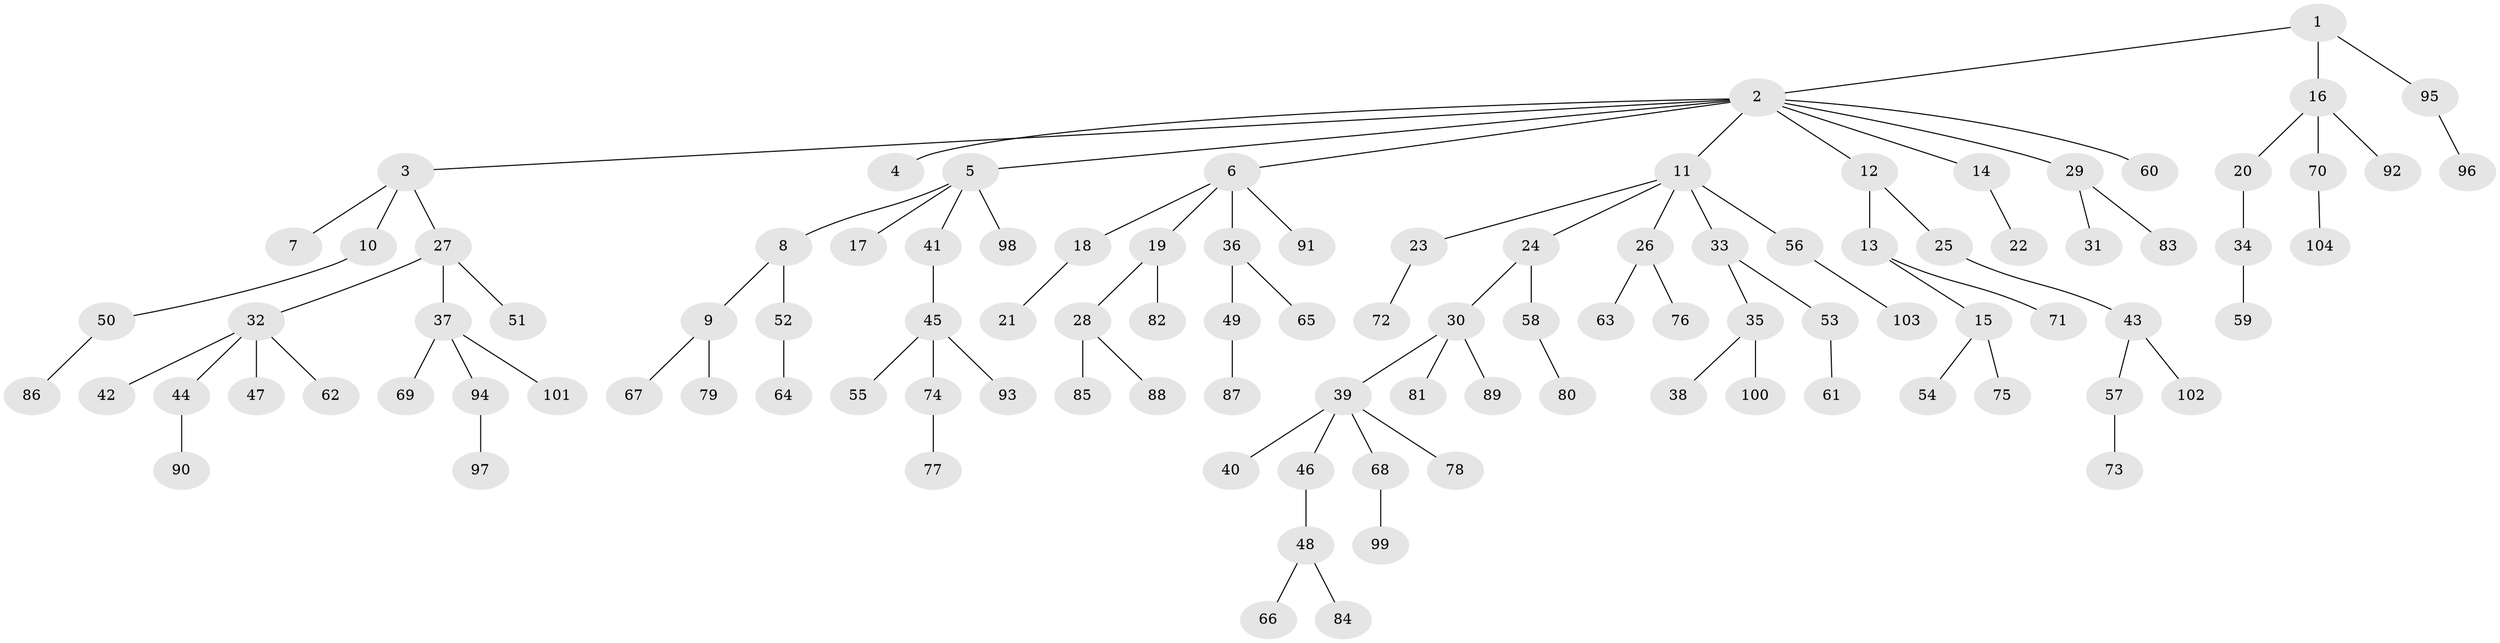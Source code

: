 // Generated by graph-tools (version 1.1) at 2025/36/03/09/25 02:36:29]
// undirected, 104 vertices, 103 edges
graph export_dot {
graph [start="1"]
  node [color=gray90,style=filled];
  1;
  2;
  3;
  4;
  5;
  6;
  7;
  8;
  9;
  10;
  11;
  12;
  13;
  14;
  15;
  16;
  17;
  18;
  19;
  20;
  21;
  22;
  23;
  24;
  25;
  26;
  27;
  28;
  29;
  30;
  31;
  32;
  33;
  34;
  35;
  36;
  37;
  38;
  39;
  40;
  41;
  42;
  43;
  44;
  45;
  46;
  47;
  48;
  49;
  50;
  51;
  52;
  53;
  54;
  55;
  56;
  57;
  58;
  59;
  60;
  61;
  62;
  63;
  64;
  65;
  66;
  67;
  68;
  69;
  70;
  71;
  72;
  73;
  74;
  75;
  76;
  77;
  78;
  79;
  80;
  81;
  82;
  83;
  84;
  85;
  86;
  87;
  88;
  89;
  90;
  91;
  92;
  93;
  94;
  95;
  96;
  97;
  98;
  99;
  100;
  101;
  102;
  103;
  104;
  1 -- 2;
  1 -- 16;
  1 -- 95;
  2 -- 3;
  2 -- 4;
  2 -- 5;
  2 -- 6;
  2 -- 11;
  2 -- 12;
  2 -- 14;
  2 -- 29;
  2 -- 60;
  3 -- 7;
  3 -- 10;
  3 -- 27;
  5 -- 8;
  5 -- 17;
  5 -- 41;
  5 -- 98;
  6 -- 18;
  6 -- 19;
  6 -- 36;
  6 -- 91;
  8 -- 9;
  8 -- 52;
  9 -- 67;
  9 -- 79;
  10 -- 50;
  11 -- 23;
  11 -- 24;
  11 -- 26;
  11 -- 33;
  11 -- 56;
  12 -- 13;
  12 -- 25;
  13 -- 15;
  13 -- 71;
  14 -- 22;
  15 -- 54;
  15 -- 75;
  16 -- 20;
  16 -- 70;
  16 -- 92;
  18 -- 21;
  19 -- 28;
  19 -- 82;
  20 -- 34;
  23 -- 72;
  24 -- 30;
  24 -- 58;
  25 -- 43;
  26 -- 63;
  26 -- 76;
  27 -- 32;
  27 -- 37;
  27 -- 51;
  28 -- 85;
  28 -- 88;
  29 -- 31;
  29 -- 83;
  30 -- 39;
  30 -- 81;
  30 -- 89;
  32 -- 42;
  32 -- 44;
  32 -- 47;
  32 -- 62;
  33 -- 35;
  33 -- 53;
  34 -- 59;
  35 -- 38;
  35 -- 100;
  36 -- 49;
  36 -- 65;
  37 -- 69;
  37 -- 94;
  37 -- 101;
  39 -- 40;
  39 -- 46;
  39 -- 68;
  39 -- 78;
  41 -- 45;
  43 -- 57;
  43 -- 102;
  44 -- 90;
  45 -- 55;
  45 -- 74;
  45 -- 93;
  46 -- 48;
  48 -- 66;
  48 -- 84;
  49 -- 87;
  50 -- 86;
  52 -- 64;
  53 -- 61;
  56 -- 103;
  57 -- 73;
  58 -- 80;
  68 -- 99;
  70 -- 104;
  74 -- 77;
  94 -- 97;
  95 -- 96;
}
